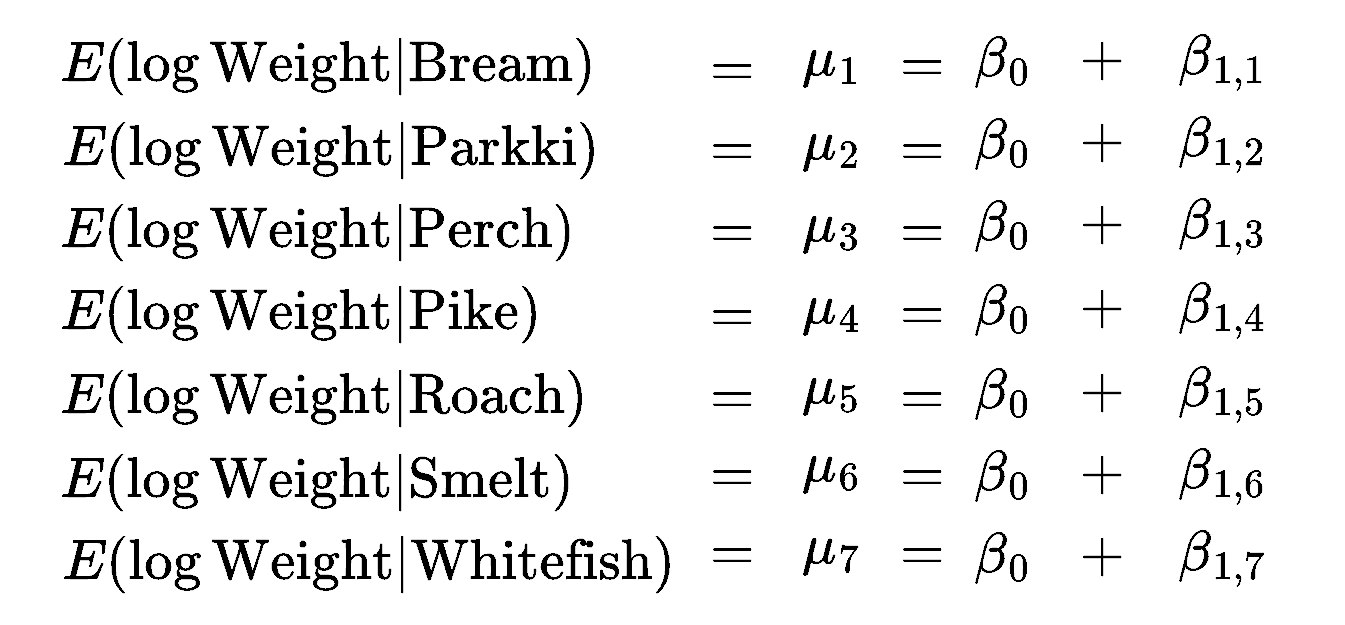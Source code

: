 <mxfile version="20.3.0" type="device"><diagram id="ysKRrkyC6qSpX2iQuETs" name="Page-1"><mxGraphModel dx="1132" dy="732" grid="1" gridSize="10" guides="1" tooltips="1" connect="1" arrows="1" fold="1" page="1" pageScale="1" pageWidth="850" pageHeight="1100" math="1" shadow="0"><root><mxCell id="0"/><mxCell id="1" parent="0"/><mxCell id="4kbpWwV2RPvLveM0zu-l-4" value="&lt;font style=&quot;font-size: 24px&quot;&gt;$$\beta_0$$&lt;/font&gt;" style="text;html=1;strokeColor=none;fillColor=none;align=center;verticalAlign=middle;whiteSpace=wrap;rounded=0;" parent="1" vertex="1"><mxGeometry x="514" y="246.61" width="40" height="20" as="geometry"/></mxCell><mxCell id="4kbpWwV2RPvLveM0zu-l-5" value="&lt;font style=&quot;font-size: 24px&quot;&gt;$$+$$&lt;/font&gt;" style="text;html=1;strokeColor=none;fillColor=none;align=center;verticalAlign=middle;whiteSpace=wrap;rounded=0;" parent="1" vertex="1"><mxGeometry x="564" y="246.61" width="40" height="20" as="geometry"/></mxCell><mxCell id="4kbpWwV2RPvLveM0zu-l-8" value="&lt;font style=&quot;font-size: 24px&quot;&gt;$$\beta_{1, 1}$$&lt;/font&gt;" style="text;html=1;strokeColor=none;fillColor=none;align=center;verticalAlign=middle;whiteSpace=wrap;rounded=0;" parent="1" vertex="1"><mxGeometry x="624" y="246.61" width="40" height="20" as="geometry"/></mxCell><mxCell id="zxJZBnEt6Ix80ZZEICln-2" value="&lt;font style=&quot;font-size: 24px&quot;&gt;$$\beta_0$$&lt;/font&gt;" style="text;html=1;strokeColor=none;fillColor=none;align=center;verticalAlign=middle;whiteSpace=wrap;rounded=0;" parent="1" vertex="1"><mxGeometry x="514" y="287.61" width="40" height="20" as="geometry"/></mxCell><mxCell id="zxJZBnEt6Ix80ZZEICln-3" value="&lt;font style=&quot;font-size: 24px&quot;&gt;$$+$$&lt;/font&gt;" style="text;html=1;strokeColor=none;fillColor=none;align=center;verticalAlign=middle;whiteSpace=wrap;rounded=0;" parent="1" vertex="1"><mxGeometry x="564" y="287.61" width="40" height="20" as="geometry"/></mxCell><mxCell id="zxJZBnEt6Ix80ZZEICln-4" value="&lt;font style=&quot;font-size: 24px&quot;&gt;$$\beta_{1, 2}$$&lt;/font&gt;" style="text;html=1;strokeColor=none;fillColor=none;align=center;verticalAlign=middle;whiteSpace=wrap;rounded=0;" parent="1" vertex="1"><mxGeometry x="624" y="287.61" width="40" height="20" as="geometry"/></mxCell><mxCell id="zxJZBnEt6Ix80ZZEICln-5" value="&lt;font style=&quot;font-size: 24px&quot;&gt;$$\beta_0$$&lt;/font&gt;" style="text;html=1;strokeColor=none;fillColor=none;align=center;verticalAlign=middle;whiteSpace=wrap;rounded=0;" parent="1" vertex="1"><mxGeometry x="514" y="329.09" width="40" height="20" as="geometry"/></mxCell><mxCell id="zxJZBnEt6Ix80ZZEICln-6" value="&lt;font style=&quot;font-size: 24px&quot;&gt;$$+$$&lt;/font&gt;" style="text;html=1;strokeColor=none;fillColor=none;align=center;verticalAlign=middle;whiteSpace=wrap;rounded=0;" parent="1" vertex="1"><mxGeometry x="564" y="329.09" width="40" height="20" as="geometry"/></mxCell><mxCell id="zxJZBnEt6Ix80ZZEICln-7" value="&lt;font style=&quot;font-size: 24px&quot;&gt;$$\beta_{1, 3}$$&lt;/font&gt;" style="text;html=1;strokeColor=none;fillColor=none;align=center;verticalAlign=middle;whiteSpace=wrap;rounded=0;" parent="1" vertex="1"><mxGeometry x="624" y="329.09" width="40" height="20" as="geometry"/></mxCell><mxCell id="zxJZBnEt6Ix80ZZEICln-8" value="&lt;font style=&quot;font-size: 24px&quot;&gt;$$\beta_0$$&lt;/font&gt;" style="text;html=1;strokeColor=none;fillColor=none;align=center;verticalAlign=middle;whiteSpace=wrap;rounded=0;" parent="1" vertex="1"><mxGeometry x="514" y="370.6" width="40" height="20" as="geometry"/></mxCell><mxCell id="zxJZBnEt6Ix80ZZEICln-9" value="&lt;font style=&quot;font-size: 24px&quot;&gt;$$+$$&lt;/font&gt;" style="text;html=1;strokeColor=none;fillColor=none;align=center;verticalAlign=middle;whiteSpace=wrap;rounded=0;" parent="1" vertex="1"><mxGeometry x="564" y="370.6" width="40" height="20" as="geometry"/></mxCell><mxCell id="zxJZBnEt6Ix80ZZEICln-10" value="&lt;font style=&quot;font-size: 24px&quot;&gt;$$\beta_{1, 4}$$&lt;/font&gt;" style="text;html=1;strokeColor=none;fillColor=none;align=center;verticalAlign=middle;whiteSpace=wrap;rounded=0;" parent="1" vertex="1"><mxGeometry x="624" y="370.6" width="40" height="20" as="geometry"/></mxCell><mxCell id="zxJZBnEt6Ix80ZZEICln-11" value="&lt;font style=&quot;font-size: 24px&quot;&gt;$$\beta_0$$&lt;/font&gt;" style="text;html=1;strokeColor=none;fillColor=none;align=center;verticalAlign=middle;whiteSpace=wrap;rounded=0;" parent="1" vertex="1"><mxGeometry x="514" y="412.6" width="40" height="20" as="geometry"/></mxCell><mxCell id="zxJZBnEt6Ix80ZZEICln-12" value="&lt;font style=&quot;font-size: 24px&quot;&gt;$$+$$&lt;/font&gt;" style="text;html=1;strokeColor=none;fillColor=none;align=center;verticalAlign=middle;whiteSpace=wrap;rounded=0;" parent="1" vertex="1"><mxGeometry x="564" y="412.6" width="40" height="20" as="geometry"/></mxCell><mxCell id="zxJZBnEt6Ix80ZZEICln-13" value="&lt;font style=&quot;font-size: 24px&quot;&gt;$$\beta_{1, 5}$$&lt;/font&gt;" style="text;html=1;strokeColor=none;fillColor=none;align=center;verticalAlign=middle;whiteSpace=wrap;rounded=0;" parent="1" vertex="1"><mxGeometry x="624" y="412.6" width="40" height="20" as="geometry"/></mxCell><mxCell id="zxJZBnEt6Ix80ZZEICln-14" value="&lt;font style=&quot;font-size: 24px&quot;&gt;$$\beta_0$$&lt;/font&gt;" style="text;html=1;strokeColor=none;fillColor=none;align=center;verticalAlign=middle;whiteSpace=wrap;rounded=0;" parent="1" vertex="1"><mxGeometry x="514" y="453.6" width="40" height="20" as="geometry"/></mxCell><mxCell id="zxJZBnEt6Ix80ZZEICln-15" value="&lt;font style=&quot;font-size: 24px&quot;&gt;$$+$$&lt;/font&gt;" style="text;html=1;strokeColor=none;fillColor=none;align=center;verticalAlign=middle;whiteSpace=wrap;rounded=0;" parent="1" vertex="1"><mxGeometry x="564" y="453.6" width="40" height="20" as="geometry"/></mxCell><mxCell id="zxJZBnEt6Ix80ZZEICln-16" value="&lt;font style=&quot;font-size: 24px&quot;&gt;$$\beta_{1, 6}$$&lt;/font&gt;" style="text;html=1;strokeColor=none;fillColor=none;align=center;verticalAlign=middle;whiteSpace=wrap;rounded=0;" parent="1" vertex="1"><mxGeometry x="624" y="453.6" width="40" height="20" as="geometry"/></mxCell><mxCell id="zxJZBnEt6Ix80ZZEICln-17" value="&lt;font style=&quot;font-size: 24px&quot;&gt;$$\beta_0$$&lt;/font&gt;" style="text;html=1;strokeColor=none;fillColor=none;align=center;verticalAlign=middle;whiteSpace=wrap;rounded=0;" parent="1" vertex="1"><mxGeometry x="514" y="494.6" width="40" height="20" as="geometry"/></mxCell><mxCell id="zxJZBnEt6Ix80ZZEICln-18" value="&lt;font style=&quot;font-size: 24px&quot;&gt;$$+$$&lt;/font&gt;" style="text;html=1;strokeColor=none;fillColor=none;align=center;verticalAlign=middle;whiteSpace=wrap;rounded=0;" parent="1" vertex="1"><mxGeometry x="564" y="494.6" width="40" height="20" as="geometry"/></mxCell><mxCell id="zxJZBnEt6Ix80ZZEICln-19" value="&lt;font style=&quot;font-size: 24px&quot;&gt;$$\beta_{1, 7}$$&lt;/font&gt;" style="text;html=1;strokeColor=none;fillColor=none;align=center;verticalAlign=middle;whiteSpace=wrap;rounded=0;" parent="1" vertex="1"><mxGeometry x="624" y="494.6" width="40" height="20" as="geometry"/></mxCell><mxCell id="AxsCGbFUK8uK-B4l8oJc-1" value="&lt;font style=&quot;font-size: 24px&quot;&gt;$$E(\log\text{Weight} | \text{Bream})$$&lt;/font&gt;" style="text;html=1;strokeColor=none;fillColor=none;align=center;verticalAlign=middle;whiteSpace=wrap;rounded=0;" parent="1" vertex="1"><mxGeometry x="47" y="245.72" width="300" height="29.25" as="geometry"/></mxCell><mxCell id="AxsCGbFUK8uK-B4l8oJc-10" value="&lt;span style=&quot;font-size: 24px;&quot;&gt;$$\mu_1$$&lt;/span&gt;" style="text;html=1;strokeColor=none;fillColor=none;align=center;verticalAlign=middle;whiteSpace=wrap;rounded=0;" parent="1" vertex="1"><mxGeometry x="419" y="242.38" width="60" height="30" as="geometry"/></mxCell><mxCell id="AxsCGbFUK8uK-B4l8oJc-12" value="&lt;font style=&quot;font-size: 24px&quot;&gt;$$=$$&lt;/font&gt;" style="text;html=1;strokeColor=none;fillColor=none;align=center;verticalAlign=middle;whiteSpace=wrap;rounded=0;" parent="1" vertex="1"><mxGeometry x="379" y="252.38" width="40" height="20" as="geometry"/></mxCell><mxCell id="AxsCGbFUK8uK-B4l8oJc-13" value="&lt;font style=&quot;font-size: 24px&quot;&gt;$$=$$&lt;/font&gt;" style="text;html=1;strokeColor=none;fillColor=none;align=center;verticalAlign=middle;whiteSpace=wrap;rounded=0;" parent="1" vertex="1"><mxGeometry x="474" y="250.35" width="40" height="20" as="geometry"/></mxCell><mxCell id="AxsCGbFUK8uK-B4l8oJc-14" value="&lt;font style=&quot;font-size: 24px&quot;&gt;$$E(\log\text{Weight} | \text{Parkki})$$&lt;/font&gt;" style="text;html=1;strokeColor=none;fillColor=none;align=center;verticalAlign=middle;whiteSpace=wrap;rounded=0;" parent="1" vertex="1"><mxGeometry x="48" y="287.41" width="300" height="29.25" as="geometry"/></mxCell><mxCell id="AxsCGbFUK8uK-B4l8oJc-15" value="&lt;span style=&quot;font-size: 24px;&quot;&gt;$$\mu_2$$&lt;/span&gt;" style="text;html=1;strokeColor=none;fillColor=none;align=center;verticalAlign=middle;whiteSpace=wrap;rounded=0;" parent="1" vertex="1"><mxGeometry x="419" y="284.07" width="60" height="30" as="geometry"/></mxCell><mxCell id="AxsCGbFUK8uK-B4l8oJc-16" value="&lt;font style=&quot;font-size: 24px&quot;&gt;$$=$$&lt;/font&gt;" style="text;html=1;strokeColor=none;fillColor=none;align=center;verticalAlign=middle;whiteSpace=wrap;rounded=0;" parent="1" vertex="1"><mxGeometry x="379" y="292.04" width="40" height="20" as="geometry"/></mxCell><mxCell id="AxsCGbFUK8uK-B4l8oJc-17" value="&lt;font style=&quot;font-size: 24px&quot;&gt;$$=$$&lt;/font&gt;" style="text;html=1;strokeColor=none;fillColor=none;align=center;verticalAlign=middle;whiteSpace=wrap;rounded=0;" parent="1" vertex="1"><mxGeometry x="474" y="292.04" width="40" height="20" as="geometry"/></mxCell><mxCell id="AxsCGbFUK8uK-B4l8oJc-20" value="&lt;font style=&quot;font-size: 24px&quot;&gt;$$E(\log\text{Weight} | \text{Perch})$$&lt;/font&gt;" style="text;html=1;strokeColor=none;fillColor=none;align=center;verticalAlign=middle;whiteSpace=wrap;rounded=0;" parent="1" vertex="1"><mxGeometry x="42" y="328.2" width="300" height="29.25" as="geometry"/></mxCell><mxCell id="AxsCGbFUK8uK-B4l8oJc-21" value="&lt;span style=&quot;font-size: 24px;&quot;&gt;$$\mu_3$$&lt;/span&gt;" style="text;html=1;strokeColor=none;fillColor=none;align=center;verticalAlign=middle;whiteSpace=wrap;rounded=0;" parent="1" vertex="1"><mxGeometry x="419" y="324.54" width="60" height="30" as="geometry"/></mxCell><mxCell id="AxsCGbFUK8uK-B4l8oJc-22" value="&lt;font style=&quot;font-size: 24px&quot;&gt;$$=$$&lt;/font&gt;" style="text;html=1;strokeColor=none;fillColor=none;align=center;verticalAlign=middle;whiteSpace=wrap;rounded=0;" parent="1" vertex="1"><mxGeometry x="379" y="333.09" width="40" height="20" as="geometry"/></mxCell><mxCell id="AxsCGbFUK8uK-B4l8oJc-23" value="&lt;font style=&quot;font-size: 24px&quot;&gt;$$=$$&lt;/font&gt;" style="text;html=1;strokeColor=none;fillColor=none;align=center;verticalAlign=middle;whiteSpace=wrap;rounded=0;" parent="1" vertex="1"><mxGeometry x="474" y="332.83" width="40" height="20" as="geometry"/></mxCell><mxCell id="AxsCGbFUK8uK-B4l8oJc-24" value="&lt;font style=&quot;font-size: 24px&quot;&gt;$$E(\log\text{Weight} | \text{Pike})$$&lt;/font&gt;" style="text;html=1;strokeColor=none;fillColor=none;align=center;verticalAlign=middle;whiteSpace=wrap;rounded=0;" parent="1" vertex="1"><mxGeometry x="33" y="369.71" width="300" height="29.25" as="geometry"/></mxCell><mxCell id="AxsCGbFUK8uK-B4l8oJc-25" value="&lt;span style=&quot;font-size: 24px;&quot;&gt;$$\mu_4$$&lt;/span&gt;" style="text;html=1;strokeColor=none;fillColor=none;align=center;verticalAlign=middle;whiteSpace=wrap;rounded=0;" parent="1" vertex="1"><mxGeometry x="419" y="366.06" width="60" height="30" as="geometry"/></mxCell><mxCell id="AxsCGbFUK8uK-B4l8oJc-26" value="&lt;font style=&quot;font-size: 24px&quot;&gt;$$=$$&lt;/font&gt;" style="text;html=1;strokeColor=none;fillColor=none;align=center;verticalAlign=middle;whiteSpace=wrap;rounded=0;" parent="1" vertex="1"><mxGeometry x="379" y="374.6" width="40" height="20" as="geometry"/></mxCell><mxCell id="AxsCGbFUK8uK-B4l8oJc-27" value="&lt;font style=&quot;font-size: 24px&quot;&gt;$$=$$&lt;/font&gt;" style="text;html=1;strokeColor=none;fillColor=none;align=center;verticalAlign=middle;whiteSpace=wrap;rounded=0;" parent="1" vertex="1"><mxGeometry x="474" y="374.33" width="40" height="20" as="geometry"/></mxCell><mxCell id="AxsCGbFUK8uK-B4l8oJc-31" value="&lt;font style=&quot;font-size: 24px&quot;&gt;$$E(\log\text{Weight} | \text{Roach})$$&lt;/font&gt;" style="text;html=1;strokeColor=none;fillColor=none;align=center;verticalAlign=middle;whiteSpace=wrap;rounded=0;" parent="1" vertex="1"><mxGeometry x="45" y="411.71" width="300" height="29.25" as="geometry"/></mxCell><mxCell id="AxsCGbFUK8uK-B4l8oJc-32" value="&lt;span style=&quot;font-size: 24px;&quot;&gt;$$\mu_5$$&lt;/span&gt;" style="text;html=1;strokeColor=none;fillColor=none;align=center;verticalAlign=middle;whiteSpace=wrap;rounded=0;" parent="1" vertex="1"><mxGeometry x="419" y="406.32" width="60" height="30" as="geometry"/></mxCell><mxCell id="AxsCGbFUK8uK-B4l8oJc-33" value="&lt;font style=&quot;font-size: 24px&quot;&gt;$$=$$&lt;/font&gt;" style="text;html=1;strokeColor=none;fillColor=none;align=center;verticalAlign=middle;whiteSpace=wrap;rounded=0;" parent="1" vertex="1"><mxGeometry x="474" y="416.33" width="40" height="20" as="geometry"/></mxCell><mxCell id="AxsCGbFUK8uK-B4l8oJc-34" value="&lt;font style=&quot;font-size: 24px&quot;&gt;$$=$$&lt;/font&gt;" style="text;html=1;strokeColor=none;fillColor=none;align=center;verticalAlign=middle;whiteSpace=wrap;rounded=0;" parent="1" vertex="1"><mxGeometry x="379" y="416.33" width="40" height="20" as="geometry"/></mxCell><mxCell id="AxsCGbFUK8uK-B4l8oJc-41" value="&lt;font style=&quot;font-size: 24px&quot;&gt;$$E(\log\text{Weight} | \text{Smelt})$$&lt;/font&gt;" style="text;html=1;strokeColor=none;fillColor=none;align=center;verticalAlign=middle;whiteSpace=wrap;rounded=0;" parent="1" vertex="1"><mxGeometry x="42" y="453.55" width="300" height="29.25" as="geometry"/></mxCell><mxCell id="AxsCGbFUK8uK-B4l8oJc-42" value="&lt;span style=&quot;font-size: 24px;&quot;&gt;$$\mu_6$$&lt;/span&gt;" style="text;html=1;strokeColor=none;fillColor=none;align=center;verticalAlign=middle;whiteSpace=wrap;rounded=0;" parent="1" vertex="1"><mxGeometry x="419" y="444.58" width="60" height="30" as="geometry"/></mxCell><mxCell id="AxsCGbFUK8uK-B4l8oJc-43" value="&lt;font style=&quot;font-size: 24px&quot;&gt;$$=$$&lt;/font&gt;" style="text;html=1;strokeColor=none;fillColor=none;align=center;verticalAlign=middle;whiteSpace=wrap;rounded=0;" parent="1" vertex="1"><mxGeometry x="474" y="454.59" width="40" height="20" as="geometry"/></mxCell><mxCell id="AxsCGbFUK8uK-B4l8oJc-44" value="&lt;font style=&quot;font-size: 24px&quot;&gt;$$=$$&lt;/font&gt;" style="text;html=1;strokeColor=none;fillColor=none;align=center;verticalAlign=middle;whiteSpace=wrap;rounded=0;" parent="1" vertex="1"><mxGeometry x="379" y="454.59" width="40" height="20" as="geometry"/></mxCell><mxCell id="AxsCGbFUK8uK-B4l8oJc-45" value="&lt;font style=&quot;font-size: 24px&quot;&gt;$$E(\log\text{Weight} | \text{Whitefish})$$&lt;/font&gt;" style="text;html=1;strokeColor=none;fillColor=none;align=center;verticalAlign=middle;whiteSpace=wrap;rounded=0;" parent="1" vertex="1"><mxGeometry x="67" y="494.23" width="300" height="29.25" as="geometry"/></mxCell><mxCell id="AxsCGbFUK8uK-B4l8oJc-46" value="&lt;span style=&quot;font-size: 24px;&quot;&gt;$$\mu_7$$&lt;/span&gt;" style="text;html=1;strokeColor=none;fillColor=none;align=center;verticalAlign=middle;whiteSpace=wrap;rounded=0;" parent="1" vertex="1"><mxGeometry x="419" y="485.84" width="60" height="30" as="geometry"/></mxCell><mxCell id="AxsCGbFUK8uK-B4l8oJc-47" value="&lt;font style=&quot;font-size: 24px&quot;&gt;$$=$$&lt;/font&gt;" style="text;html=1;strokeColor=none;fillColor=none;align=center;verticalAlign=middle;whiteSpace=wrap;rounded=0;" parent="1" vertex="1"><mxGeometry x="474" y="494.23" width="40" height="20" as="geometry"/></mxCell><mxCell id="AxsCGbFUK8uK-B4l8oJc-48" value="&lt;font style=&quot;font-size: 24px&quot;&gt;$$=$$&lt;/font&gt;" style="text;html=1;strokeColor=none;fillColor=none;align=center;verticalAlign=middle;whiteSpace=wrap;rounded=0;" parent="1" vertex="1"><mxGeometry x="379" y="494.23" width="40" height="20" as="geometry"/></mxCell></root></mxGraphModel></diagram></mxfile>